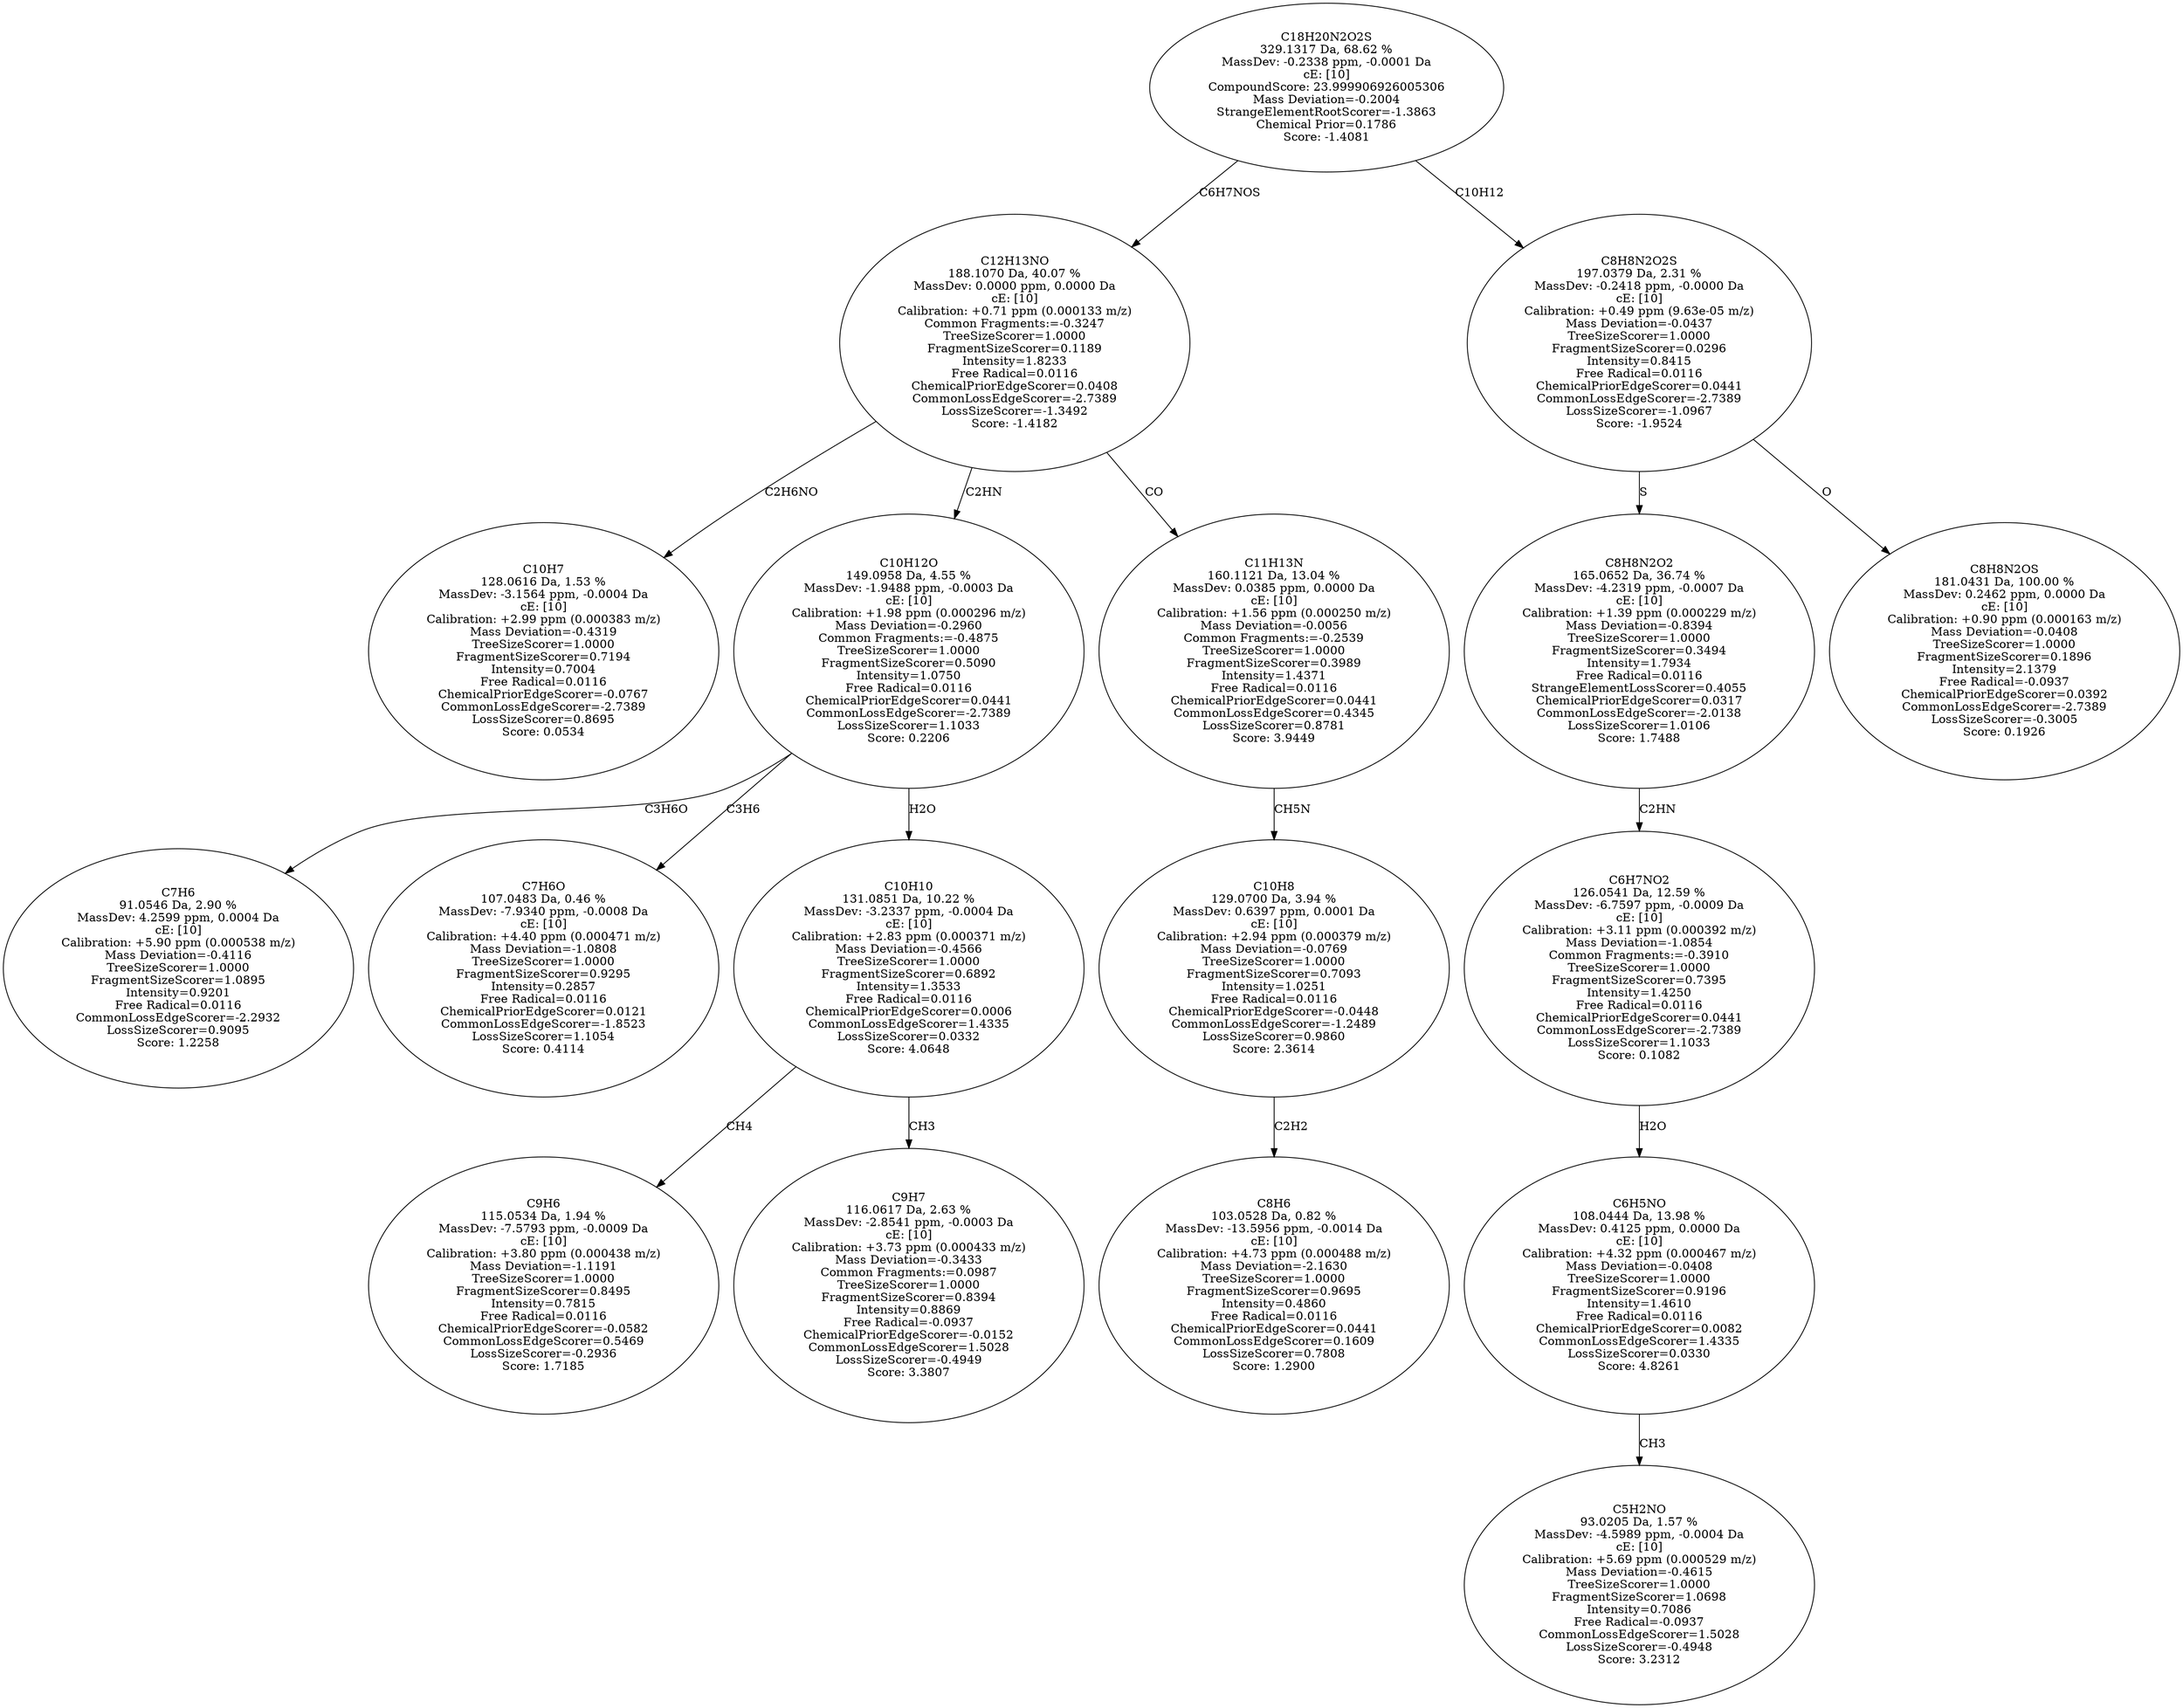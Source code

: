 strict digraph {
v1 [label="C10H7\n128.0616 Da, 1.53 %\nMassDev: -3.1564 ppm, -0.0004 Da\ncE: [10]\nCalibration: +2.99 ppm (0.000383 m/z)\nMass Deviation=-0.4319\nTreeSizeScorer=1.0000\nFragmentSizeScorer=0.7194\nIntensity=0.7004\nFree Radical=0.0116\nChemicalPriorEdgeScorer=-0.0767\nCommonLossEdgeScorer=-2.7389\nLossSizeScorer=0.8695\nScore: 0.0534"];
v2 [label="C7H6\n91.0546 Da, 2.90 %\nMassDev: 4.2599 ppm, 0.0004 Da\ncE: [10]\nCalibration: +5.90 ppm (0.000538 m/z)\nMass Deviation=-0.4116\nTreeSizeScorer=1.0000\nFragmentSizeScorer=1.0895\nIntensity=0.9201\nFree Radical=0.0116\nCommonLossEdgeScorer=-2.2932\nLossSizeScorer=0.9095\nScore: 1.2258"];
v3 [label="C7H6O\n107.0483 Da, 0.46 %\nMassDev: -7.9340 ppm, -0.0008 Da\ncE: [10]\nCalibration: +4.40 ppm (0.000471 m/z)\nMass Deviation=-1.0808\nTreeSizeScorer=1.0000\nFragmentSizeScorer=0.9295\nIntensity=0.2857\nFree Radical=0.0116\nChemicalPriorEdgeScorer=0.0121\nCommonLossEdgeScorer=-1.8523\nLossSizeScorer=1.1054\nScore: 0.4114"];
v4 [label="C9H6\n115.0534 Da, 1.94 %\nMassDev: -7.5793 ppm, -0.0009 Da\ncE: [10]\nCalibration: +3.80 ppm (0.000438 m/z)\nMass Deviation=-1.1191\nTreeSizeScorer=1.0000\nFragmentSizeScorer=0.8495\nIntensity=0.7815\nFree Radical=0.0116\nChemicalPriorEdgeScorer=-0.0582\nCommonLossEdgeScorer=0.5469\nLossSizeScorer=-0.2936\nScore: 1.7185"];
v5 [label="C9H7\n116.0617 Da, 2.63 %\nMassDev: -2.8541 ppm, -0.0003 Da\ncE: [10]\nCalibration: +3.73 ppm (0.000433 m/z)\nMass Deviation=-0.3433\nCommon Fragments:=0.0987\nTreeSizeScorer=1.0000\nFragmentSizeScorer=0.8394\nIntensity=0.8869\nFree Radical=-0.0937\nChemicalPriorEdgeScorer=-0.0152\nCommonLossEdgeScorer=1.5028\nLossSizeScorer=-0.4949\nScore: 3.3807"];
v6 [label="C10H10\n131.0851 Da, 10.22 %\nMassDev: -3.2337 ppm, -0.0004 Da\ncE: [10]\nCalibration: +2.83 ppm (0.000371 m/z)\nMass Deviation=-0.4566\nTreeSizeScorer=1.0000\nFragmentSizeScorer=0.6892\nIntensity=1.3533\nFree Radical=0.0116\nChemicalPriorEdgeScorer=0.0006\nCommonLossEdgeScorer=1.4335\nLossSizeScorer=0.0332\nScore: 4.0648"];
v7 [label="C10H12O\n149.0958 Da, 4.55 %\nMassDev: -1.9488 ppm, -0.0003 Da\ncE: [10]\nCalibration: +1.98 ppm (0.000296 m/z)\nMass Deviation=-0.2960\nCommon Fragments:=-0.4875\nTreeSizeScorer=1.0000\nFragmentSizeScorer=0.5090\nIntensity=1.0750\nFree Radical=0.0116\nChemicalPriorEdgeScorer=0.0441\nCommonLossEdgeScorer=-2.7389\nLossSizeScorer=1.1033\nScore: 0.2206"];
v8 [label="C8H6\n103.0528 Da, 0.82 %\nMassDev: -13.5956 ppm, -0.0014 Da\ncE: [10]\nCalibration: +4.73 ppm (0.000488 m/z)\nMass Deviation=-2.1630\nTreeSizeScorer=1.0000\nFragmentSizeScorer=0.9695\nIntensity=0.4860\nFree Radical=0.0116\nChemicalPriorEdgeScorer=0.0441\nCommonLossEdgeScorer=0.1609\nLossSizeScorer=0.7808\nScore: 1.2900"];
v9 [label="C10H8\n129.0700 Da, 3.94 %\nMassDev: 0.6397 ppm, 0.0001 Da\ncE: [10]\nCalibration: +2.94 ppm (0.000379 m/z)\nMass Deviation=-0.0769\nTreeSizeScorer=1.0000\nFragmentSizeScorer=0.7093\nIntensity=1.0251\nFree Radical=0.0116\nChemicalPriorEdgeScorer=-0.0448\nCommonLossEdgeScorer=-1.2489\nLossSizeScorer=0.9860\nScore: 2.3614"];
v10 [label="C11H13N\n160.1121 Da, 13.04 %\nMassDev: 0.0385 ppm, 0.0000 Da\ncE: [10]\nCalibration: +1.56 ppm (0.000250 m/z)\nMass Deviation=-0.0056\nCommon Fragments:=-0.2539\nTreeSizeScorer=1.0000\nFragmentSizeScorer=0.3989\nIntensity=1.4371\nFree Radical=0.0116\nChemicalPriorEdgeScorer=0.0441\nCommonLossEdgeScorer=0.4345\nLossSizeScorer=0.8781\nScore: 3.9449"];
v11 [label="C12H13NO\n188.1070 Da, 40.07 %\nMassDev: 0.0000 ppm, 0.0000 Da\ncE: [10]\nCalibration: +0.71 ppm (0.000133 m/z)\nCommon Fragments:=-0.3247\nTreeSizeScorer=1.0000\nFragmentSizeScorer=0.1189\nIntensity=1.8233\nFree Radical=0.0116\nChemicalPriorEdgeScorer=0.0408\nCommonLossEdgeScorer=-2.7389\nLossSizeScorer=-1.3492\nScore: -1.4182"];
v12 [label="C5H2NO\n93.0205 Da, 1.57 %\nMassDev: -4.5989 ppm, -0.0004 Da\ncE: [10]\nCalibration: +5.69 ppm (0.000529 m/z)\nMass Deviation=-0.4615\nTreeSizeScorer=1.0000\nFragmentSizeScorer=1.0698\nIntensity=0.7086\nFree Radical=-0.0937\nCommonLossEdgeScorer=1.5028\nLossSizeScorer=-0.4948\nScore: 3.2312"];
v13 [label="C6H5NO\n108.0444 Da, 13.98 %\nMassDev: 0.4125 ppm, 0.0000 Da\ncE: [10]\nCalibration: +4.32 ppm (0.000467 m/z)\nMass Deviation=-0.0408\nTreeSizeScorer=1.0000\nFragmentSizeScorer=0.9196\nIntensity=1.4610\nFree Radical=0.0116\nChemicalPriorEdgeScorer=0.0082\nCommonLossEdgeScorer=1.4335\nLossSizeScorer=0.0330\nScore: 4.8261"];
v14 [label="C6H7NO2\n126.0541 Da, 12.59 %\nMassDev: -6.7597 ppm, -0.0009 Da\ncE: [10]\nCalibration: +3.11 ppm (0.000392 m/z)\nMass Deviation=-1.0854\nCommon Fragments:=-0.3910\nTreeSizeScorer=1.0000\nFragmentSizeScorer=0.7395\nIntensity=1.4250\nFree Radical=0.0116\nChemicalPriorEdgeScorer=0.0441\nCommonLossEdgeScorer=-2.7389\nLossSizeScorer=1.1033\nScore: 0.1082"];
v15 [label="C8H8N2O2\n165.0652 Da, 36.74 %\nMassDev: -4.2319 ppm, -0.0007 Da\ncE: [10]\nCalibration: +1.39 ppm (0.000229 m/z)\nMass Deviation=-0.8394\nTreeSizeScorer=1.0000\nFragmentSizeScorer=0.3494\nIntensity=1.7934\nFree Radical=0.0116\nStrangeElementLossScorer=0.4055\nChemicalPriorEdgeScorer=0.0317\nCommonLossEdgeScorer=-2.0138\nLossSizeScorer=1.0106\nScore: 1.7488"];
v16 [label="C8H8N2OS\n181.0431 Da, 100.00 %\nMassDev: 0.2462 ppm, 0.0000 Da\ncE: [10]\nCalibration: +0.90 ppm (0.000163 m/z)\nMass Deviation=-0.0408\nTreeSizeScorer=1.0000\nFragmentSizeScorer=0.1896\nIntensity=2.1379\nFree Radical=-0.0937\nChemicalPriorEdgeScorer=0.0392\nCommonLossEdgeScorer=-2.7389\nLossSizeScorer=-0.3005\nScore: 0.1926"];
v17 [label="C8H8N2O2S\n197.0379 Da, 2.31 %\nMassDev: -0.2418 ppm, -0.0000 Da\ncE: [10]\nCalibration: +0.49 ppm (9.63e-05 m/z)\nMass Deviation=-0.0437\nTreeSizeScorer=1.0000\nFragmentSizeScorer=0.0296\nIntensity=0.8415\nFree Radical=0.0116\nChemicalPriorEdgeScorer=0.0441\nCommonLossEdgeScorer=-2.7389\nLossSizeScorer=-1.0967\nScore: -1.9524"];
v18 [label="C18H20N2O2S\n329.1317 Da, 68.62 %\nMassDev: -0.2338 ppm, -0.0001 Da\ncE: [10]\nCompoundScore: 23.999906926005306\nMass Deviation=-0.2004\nStrangeElementRootScorer=-1.3863\nChemical Prior=0.1786\nScore: -1.4081"];
v11 -> v1 [label="C2H6NO"];
v7 -> v2 [label="C3H6O"];
v7 -> v3 [label="C3H6"];
v6 -> v4 [label="CH4"];
v6 -> v5 [label="CH3"];
v7 -> v6 [label="H2O"];
v11 -> v7 [label="C2HN"];
v9 -> v8 [label="C2H2"];
v10 -> v9 [label="CH5N"];
v11 -> v10 [label="CO"];
v18 -> v11 [label="C6H7NOS"];
v13 -> v12 [label="CH3"];
v14 -> v13 [label="H2O"];
v15 -> v14 [label="C2HN"];
v17 -> v15 [label="S"];
v17 -> v16 [label="O"];
v18 -> v17 [label="C10H12"];
}